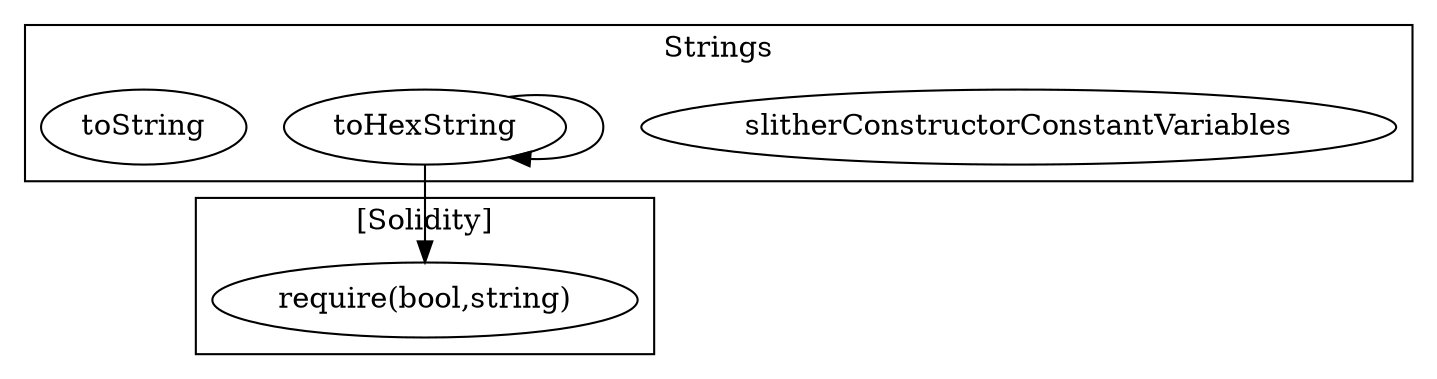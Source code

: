 strict digraph {
subgraph cluster_1768_Strings {
label = "Strings"
"1768_slitherConstructorConstantVariables" [label="slitherConstructorConstantVariables"]
"1768_toHexString" [label="toHexString"]
"1768_toString" [label="toString"]
"1768_toHexString" -> "1768_toHexString"
}subgraph cluster_solidity {
label = "[Solidity]"
"require(bool,string)" 
"1768_toHexString" -> "require(bool,string)"
}
}